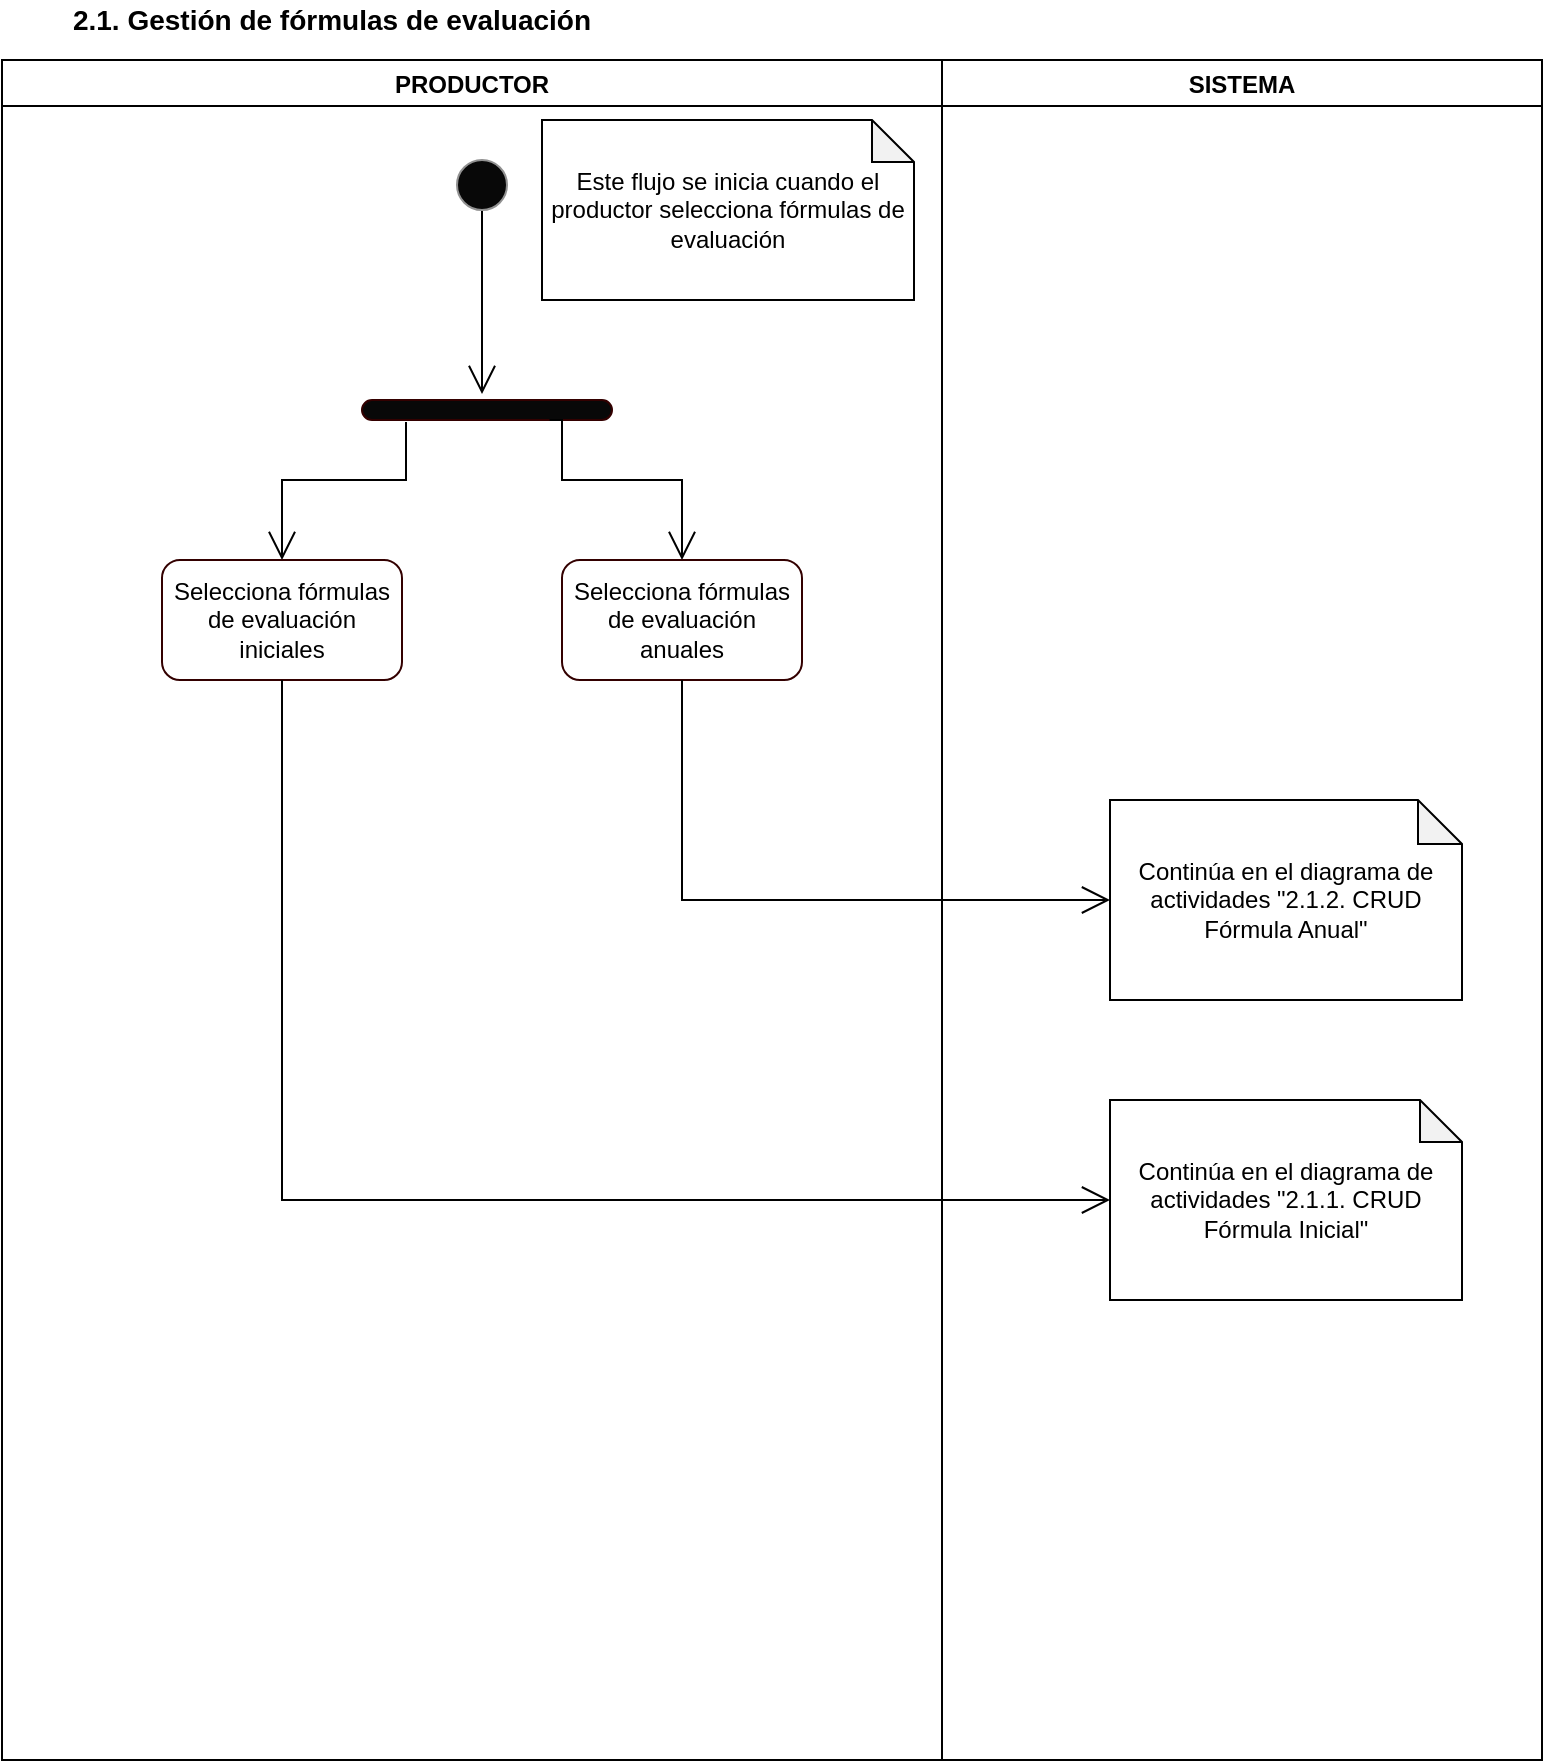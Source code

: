 <mxfile version="13.2.4" type="device"><diagram id="GhrjB7Ys_3LyExJsBIRz" name="Page-1"><mxGraphModel dx="898" dy="6312" grid="1" gridSize="10" guides="1" tooltips="1" connect="1" arrows="1" fold="1" page="1" pageScale="1" pageWidth="827" pageHeight="1169" math="0" shadow="0"><root><mxCell id="0"/><mxCell id="1" parent="0"/><mxCell id="mpp5Yp862WlXNTmVlUe_-2" value="PRODUCTOR" style="swimlane;gradientColor=none;" parent="1" vertex="1"><mxGeometry x="40" y="-5770" width="470" height="850" as="geometry"/></mxCell><mxCell id="mpp5Yp862WlXNTmVlUe_-3" style="edgeStyle=orthogonalEdgeStyle;rounded=0;orthogonalLoop=1;jettySize=auto;html=1;endSize=12;endArrow=open;endFill=0;" parent="mpp5Yp862WlXNTmVlUe_-2" source="mpp5Yp862WlXNTmVlUe_-4" edge="1"><mxGeometry relative="1" as="geometry"><mxPoint x="240" y="167" as="targetPoint"/></mxGeometry></mxCell><mxCell id="mpp5Yp862WlXNTmVlUe_-4" value="" style="ellipse;whiteSpace=wrap;html=1;aspect=fixed;strokeColor=#919191;fillColor=#080808;gradientColor=none;" parent="mpp5Yp862WlXNTmVlUe_-2" vertex="1"><mxGeometry x="227.5" y="50" width="25" height="25" as="geometry"/></mxCell><mxCell id="mpp5Yp862WlXNTmVlUe_-5" value="" style="rounded=1;whiteSpace=wrap;html=1;strokeColor=#330000;fillColor=#080808;gradientColor=none;arcSize=50;" parent="mpp5Yp862WlXNTmVlUe_-2" vertex="1"><mxGeometry x="180" y="170" width="125" height="10" as="geometry"/></mxCell><mxCell id="mpp5Yp862WlXNTmVlUe_-6" style="edgeStyle=orthogonalEdgeStyle;rounded=0;orthogonalLoop=1;jettySize=auto;html=1;exitX=0.5;exitY=0;exitDx=0;exitDy=0;entryX=0.176;entryY=1.1;entryDx=0;entryDy=0;endArrow=none;endFill=0;endSize=12;startArrow=open;startFill=0;targetPerimeterSpacing=0;startSize=12;entryPerimeter=0;" parent="mpp5Yp862WlXNTmVlUe_-2" source="mpp5Yp862WlXNTmVlUe_-7" target="mpp5Yp862WlXNTmVlUe_-5" edge="1"><mxGeometry relative="1" as="geometry"><Array as="points"><mxPoint x="140" y="210"/><mxPoint x="202" y="210"/></Array></mxGeometry></mxCell><mxCell id="mpp5Yp862WlXNTmVlUe_-7" value="Selecciona fórmulas de evaluación iniciales" style="rounded=1;whiteSpace=wrap;html=1;strokeColor=#330000;fillColor=#FFFFFF;gradientColor=none;" parent="mpp5Yp862WlXNTmVlUe_-2" vertex="1"><mxGeometry x="80" y="250" width="120" height="60" as="geometry"/></mxCell><mxCell id="mpp5Yp862WlXNTmVlUe_-9" style="edgeStyle=orthogonalEdgeStyle;rounded=0;orthogonalLoop=1;jettySize=auto;html=1;exitX=0.5;exitY=0;exitDx=0;exitDy=0;startArrow=open;startFill=0;startSize=12;endArrow=none;endFill=0;endSize=12;targetPerimeterSpacing=0;entryX=0.75;entryY=1;entryDx=0;entryDy=0;" parent="mpp5Yp862WlXNTmVlUe_-2" source="mpp5Yp862WlXNTmVlUe_-10" target="mpp5Yp862WlXNTmVlUe_-5" edge="1"><mxGeometry relative="1" as="geometry"><mxPoint x="280" y="190" as="targetPoint"/><Array as="points"><mxPoint x="340" y="210"/><mxPoint x="280" y="210"/><mxPoint x="280" y="180"/></Array></mxGeometry></mxCell><mxCell id="mpp5Yp862WlXNTmVlUe_-10" value="Selecciona fórmulas de evaluación anuales" style="rounded=1;whiteSpace=wrap;html=1;strokeColor=#330000;fillColor=#FFFFFF;gradientColor=none;" parent="mpp5Yp862WlXNTmVlUe_-2" vertex="1"><mxGeometry x="280" y="250" width="120" height="60" as="geometry"/></mxCell><mxCell id="uYMixFAhoBFGq7Sn0y87-1" value="Este flujo se inicia cuando el&lt;br/&gt;productor selecciona fórmulas de&lt;br/&gt;evaluación" style="shape=note;whiteSpace=wrap;html=1;backgroundOutline=1;darkOpacity=0.05;size=21;" parent="mpp5Yp862WlXNTmVlUe_-2" vertex="1"><mxGeometry x="270" y="30" width="186" height="90" as="geometry"/></mxCell><mxCell id="mpp5Yp862WlXNTmVlUe_-38" value="SISTEMA" style="swimlane;gradientColor=none;" parent="1" vertex="1"><mxGeometry x="510" y="-5770" width="300" height="850" as="geometry"/></mxCell><mxCell id="mpp5Yp862WlXNTmVlUe_-75" value="Continúa en el diagrama de actividades &quot;2.1.2. CRUD Fórmula Anual&quot;" style="shape=note;whiteSpace=wrap;html=1;backgroundOutline=1;darkOpacity=0.05;size=22;" parent="mpp5Yp862WlXNTmVlUe_-38" vertex="1"><mxGeometry x="84" y="370" width="176" height="100" as="geometry"/></mxCell><mxCell id="mpp5Yp862WlXNTmVlUe_-73" value="Continúa en el diagrama de actividades &quot;2.1.1. CRUD Fórmula Inicial&quot;" style="shape=note;whiteSpace=wrap;html=1;backgroundOutline=1;darkOpacity=0.05;size=21;" parent="mpp5Yp862WlXNTmVlUe_-38" vertex="1"><mxGeometry x="84" y="520" width="176" height="100" as="geometry"/></mxCell><mxCell id="mpp5Yp862WlXNTmVlUe_-86" style="edgeStyle=orthogonalEdgeStyle;rounded=0;orthogonalLoop=1;jettySize=auto;html=1;exitX=0;exitY=0.5;exitDx=0;exitDy=0;exitPerimeter=0;startArrow=open;startFill=0;startSize=12;sourcePerimeterSpacing=0;endArrow=none;endFill=0;" parent="1" source="mpp5Yp862WlXNTmVlUe_-73" target="mpp5Yp862WlXNTmVlUe_-7" edge="1"><mxGeometry relative="1" as="geometry"><Array as="points"><mxPoint x="180" y="-5200"/></Array></mxGeometry></mxCell><mxCell id="mpp5Yp862WlXNTmVlUe_-88" style="edgeStyle=orthogonalEdgeStyle;rounded=0;orthogonalLoop=1;jettySize=auto;html=1;exitX=0;exitY=0.5;exitDx=0;exitDy=0;exitPerimeter=0;entryX=0.5;entryY=1;entryDx=0;entryDy=0;startArrow=open;startFill=0;startSize=12;sourcePerimeterSpacing=0;endArrow=none;endFill=0;" parent="1" source="mpp5Yp862WlXNTmVlUe_-75" target="mpp5Yp862WlXNTmVlUe_-10" edge="1"><mxGeometry relative="1" as="geometry"/></mxCell><mxCell id="KHfFKkv55GLDXmweFFm1-1" value="2.1. Gestión de fórmulas de evaluación" style="text;html=1;strokeColor=none;fillColor=none;align=center;verticalAlign=middle;whiteSpace=wrap;rounded=0;fontFamily=Arial;fontStyle=1;fontSize=14;" vertex="1" parent="1"><mxGeometry x="70" y="-5800" width="270" height="20" as="geometry"/></mxCell></root></mxGraphModel></diagram></mxfile>